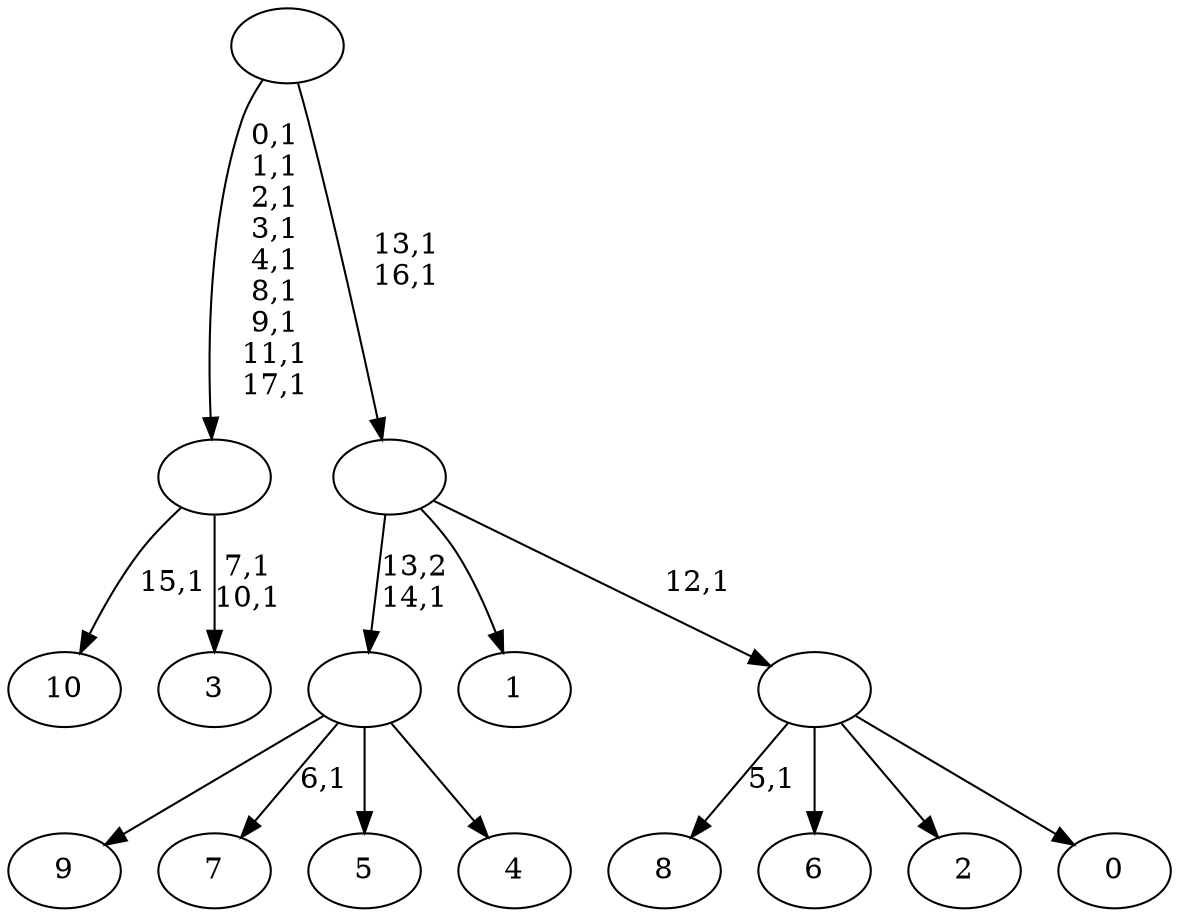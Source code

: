 digraph T {
	29 [label="10"]
	27 [label="9"]
	26 [label="8"]
	24 [label="7"]
	22 [label="6"]
	21 [label="5"]
	20 [label="4"]
	19 [label=""]
	18 [label="3"]
	15 [label=""]
	6 [label="2"]
	5 [label="1"]
	4 [label="0"]
	3 [label=""]
	2 [label=""]
	0 [label=""]
	19 -> 24 [label="6,1"]
	19 -> 27 [label=""]
	19 -> 21 [label=""]
	19 -> 20 [label=""]
	15 -> 18 [label="7,1\n10,1"]
	15 -> 29 [label="15,1"]
	3 -> 26 [label="5,1"]
	3 -> 22 [label=""]
	3 -> 6 [label=""]
	3 -> 4 [label=""]
	2 -> 19 [label="13,2\n14,1"]
	2 -> 5 [label=""]
	2 -> 3 [label="12,1"]
	0 -> 2 [label="13,1\n16,1"]
	0 -> 15 [label="0,1\n1,1\n2,1\n3,1\n4,1\n8,1\n9,1\n11,1\n17,1"]
}
